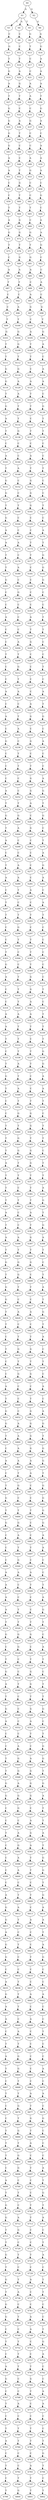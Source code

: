 strict digraph  {
	S0 -> S1 [ label = A ];
	S0 -> S2 [ label = G ];
	S1 -> S3 [ label = C ];
	S1 -> S4 [ label = A ];
	S1 -> S5 [ label = T ];
	S2 -> S6 [ label = G ];
	S3 -> S7 [ label = C ];
	S4 -> S8 [ label = C ];
	S5 -> S9 [ label = G ];
	S6 -> S10 [ label = A ];
	S7 -> S11 [ label = G ];
	S8 -> S12 [ label = C ];
	S9 -> S13 [ label = T ];
	S10 -> S14 [ label = G ];
	S11 -> S15 [ label = T ];
	S12 -> S16 [ label = T ];
	S13 -> S17 [ label = C ];
	S14 -> S18 [ label = A ];
	S15 -> S19 [ label = G ];
	S16 -> S20 [ label = A ];
	S17 -> S21 [ label = C ];
	S18 -> S22 [ label = A ];
	S19 -> S23 [ label = A ];
	S20 -> S24 [ label = G ];
	S21 -> S25 [ label = A ];
	S22 -> S26 [ label = A ];
	S23 -> S27 [ label = T ];
	S24 -> S28 [ label = T ];
	S25 -> S29 [ label = A ];
	S26 -> S30 [ label = T ];
	S27 -> S31 [ label = G ];
	S28 -> S32 [ label = C ];
	S29 -> S33 [ label = C ];
	S30 -> S34 [ label = G ];
	S31 -> S35 [ label = G ];
	S32 -> S36 [ label = A ];
	S33 -> S37 [ label = G ];
	S34 -> S38 [ label = A ];
	S35 -> S39 [ label = G ];
	S36 -> S40 [ label = T ];
	S37 -> S41 [ label = C ];
	S38 -> S42 [ label = C ];
	S39 -> S43 [ label = G ];
	S40 -> S44 [ label = C ];
	S41 -> S45 [ label = C ];
	S42 -> S46 [ label = A ];
	S43 -> S47 [ label = A ];
	S44 -> S48 [ label = C ];
	S45 -> S49 [ label = A ];
	S46 -> S50 [ label = A ];
	S47 -> S51 [ label = A ];
	S48 -> S52 [ label = T ];
	S49 -> S53 [ label = G ];
	S50 -> S54 [ label = A ];
	S51 -> S55 [ label = C ];
	S52 -> S56 [ label = G ];
	S53 -> S57 [ label = C ];
	S54 -> S58 [ label = C ];
	S55 -> S59 [ label = C ];
	S56 -> S60 [ label = T ];
	S57 -> S61 [ label = C ];
	S58 -> S62 [ label = G ];
	S59 -> S63 [ label = T ];
	S60 -> S64 [ label = T ];
	S61 -> S65 [ label = T ];
	S62 -> S66 [ label = C ];
	S63 -> S67 [ label = A ];
	S64 -> S68 [ label = G ];
	S65 -> S69 [ label = C ];
	S66 -> S70 [ label = A ];
	S67 -> S71 [ label = G ];
	S68 -> S72 [ label = G ];
	S69 -> S73 [ label = G ];
	S70 -> S74 [ label = A ];
	S71 -> S75 [ label = T ];
	S72 -> S76 [ label = T ];
	S73 -> S77 [ label = T ];
	S74 -> S78 [ label = G ];
	S75 -> S79 [ label = C ];
	S76 -> S80 [ label = G ];
	S77 -> S81 [ label = G ];
	S78 -> S82 [ label = C ];
	S79 -> S83 [ label = A ];
	S80 -> S84 [ label = A ];
	S81 -> S85 [ label = A ];
	S82 -> S86 [ label = C ];
	S83 -> S87 [ label = T ];
	S84 -> S88 [ label = T ];
	S85 -> S89 [ label = C ];
	S86 -> S90 [ label = A ];
	S87 -> S91 [ label = C ];
	S88 -> S92 [ label = C ];
	S89 -> S93 [ label = A ];
	S90 -> S94 [ label = C ];
	S91 -> S95 [ label = C ];
	S92 -> S96 [ label = A ];
	S93 -> S97 [ label = G ];
	S94 -> S98 [ label = G ];
	S95 -> S99 [ label = T ];
	S96 -> S100 [ label = T ];
	S97 -> S101 [ label = C ];
	S98 -> S102 [ label = T ];
	S99 -> S103 [ label = G ];
	S100 -> S104 [ label = G ];
	S101 -> S105 [ label = A ];
	S102 -> S106 [ label = G ];
	S103 -> S107 [ label = T ];
	S104 -> S108 [ label = G ];
	S105 -> S109 [ label = T ];
	S106 -> S110 [ label = A ];
	S107 -> S111 [ label = T ];
	S108 -> S112 [ label = T ];
	S109 -> S113 [ label = T ];
	S110 -> S114 [ label = C ];
	S111 -> S115 [ label = G ];
	S112 -> S116 [ label = G ];
	S113 -> S117 [ label = C ];
	S114 -> S118 [ label = A ];
	S115 -> S119 [ label = G ];
	S116 -> S120 [ label = A ];
	S117 -> S121 [ label = A ];
	S118 -> S122 [ label = A ];
	S119 -> S123 [ label = T ];
	S120 -> S124 [ label = A ];
	S121 -> S125 [ label = T ];
	S122 -> S126 [ label = C ];
	S123 -> S127 [ label = G ];
	S124 -> S128 [ label = T ];
	S125 -> S129 [ label = T ];
	S126 -> S130 [ label = G ];
	S127 -> S131 [ label = A ];
	S128 -> S132 [ label = T ];
	S129 -> S133 [ label = C ];
	S130 -> S134 [ label = T ];
	S131 -> S135 [ label = T ];
	S132 -> S136 [ label = G ];
	S133 -> S137 [ label = T ];
	S134 -> S138 [ label = T ];
	S135 -> S139 [ label = C ];
	S136 -> S140 [ label = C ];
	S137 -> S141 [ label = C ];
	S138 -> S142 [ label = C ];
	S139 -> S143 [ label = A ];
	S140 -> S144 [ label = C ];
	S141 -> S145 [ label = A ];
	S142 -> S146 [ label = C ];
	S143 -> S147 [ label = T ];
	S144 -> S148 [ label = A ];
	S145 -> S149 [ label = T ];
	S146 -> S150 [ label = T ];
	S147 -> S151 [ label = G ];
	S148 -> S152 [ label = C ];
	S149 -> S153 [ label = G ];
	S150 -> S154 [ label = C ];
	S151 -> S155 [ label = G ];
	S152 -> S156 [ label = C ];
	S153 -> S157 [ label = G ];
	S154 -> S158 [ label = C ];
	S155 -> S159 [ label = T ];
	S156 -> S160 [ label = T ];
	S157 -> S161 [ label = G ];
	S158 -> S162 [ label = T ];
	S159 -> S163 [ label = G ];
	S160 -> S164 [ label = C ];
	S161 -> S165 [ label = C ];
	S162 -> S166 [ label = C ];
	S163 -> S167 [ label = A ];
	S164 -> S168 [ label = C ];
	S165 -> S169 [ label = C ];
	S166 -> S170 [ label = A ];
	S167 -> S171 [ label = A ];
	S168 -> S172 [ label = A ];
	S169 -> S173 [ label = T ];
	S170 -> S174 [ label = T ];
	S171 -> S175 [ label = T ];
	S172 -> S176 [ label = C ];
	S173 -> S177 [ label = T ];
	S174 -> S178 [ label = G ];
	S175 -> S179 [ label = T ];
	S176 -> S180 [ label = A ];
	S177 -> S181 [ label = C ];
	S178 -> S182 [ label = G ];
	S179 -> S183 [ label = G ];
	S180 -> S184 [ label = C ];
	S181 -> S185 [ label = C ];
	S182 -> S186 [ label = G ];
	S183 -> S187 [ label = C ];
	S184 -> S188 [ label = G ];
	S185 -> S189 [ label = C ];
	S186 -> S190 [ label = C ];
	S187 -> S191 [ label = C ];
	S188 -> S192 [ label = C ];
	S189 -> S193 [ label = C ];
	S190 -> S194 [ label = C ];
	S191 -> S195 [ label = A ];
	S192 -> S196 [ label = C ];
	S193 -> S197 [ label = A ];
	S194 -> S198 [ label = T ];
	S195 -> S199 [ label = C ];
	S196 -> S200 [ label = C ];
	S197 -> S201 [ label = T ];
	S198 -> S202 [ label = T ];
	S199 -> S203 [ label = C ];
	S200 -> S204 [ label = A ];
	S201 -> S205 [ label = G ];
	S202 -> S206 [ label = C ];
	S203 -> S207 [ label = T ];
	S204 -> S208 [ label = T ];
	S205 -> S209 [ label = C ];
	S206 -> S210 [ label = C ];
	S207 -> S211 [ label = C ];
	S208 -> S212 [ label = G ];
	S209 -> S213 [ label = C ];
	S210 -> S214 [ label = T ];
	S211 -> S215 [ label = C ];
	S212 -> S216 [ label = T ];
	S213 -> S217 [ label = C ];
	S214 -> S218 [ label = C ];
	S215 -> S219 [ label = A ];
	S216 -> S220 [ label = A ];
	S217 -> S221 [ label = C ];
	S218 -> S222 [ label = A ];
	S219 -> S223 [ label = C ];
	S220 -> S224 [ label = C ];
	S221 -> S225 [ label = A ];
	S222 -> S226 [ label = T ];
	S223 -> S227 [ label = A ];
	S224 -> S228 [ label = T ];
	S225 -> S229 [ label = G ];
	S226 -> S230 [ label = G ];
	S227 -> S231 [ label = C ];
	S228 -> S232 [ label = A ];
	S229 -> S233 [ label = C ];
	S230 -> S234 [ label = C ];
	S231 -> S235 [ label = G ];
	S232 -> S236 [ label = C ];
	S233 -> S237 [ label = G ];
	S234 -> S238 [ label = A ];
	S235 -> S239 [ label = C ];
	S236 -> S240 [ label = T ];
	S237 -> S241 [ label = C ];
	S238 -> S242 [ label = C ];
	S239 -> S243 [ label = C ];
	S240 -> S244 [ label = T ];
	S241 -> S245 [ label = T ];
	S242 -> S246 [ label = C ];
	S243 -> S247 [ label = C ];
	S244 -> S248 [ label = C ];
	S245 -> S249 [ label = G ];
	S246 -> S250 [ label = A ];
	S247 -> S251 [ label = A ];
	S248 -> S252 [ label = C ];
	S249 -> S253 [ label = G ];
	S250 -> S254 [ label = G ];
	S251 -> S255 [ label = T ];
	S252 -> S256 [ label = T ];
	S253 -> S257 [ label = A ];
	S254 -> S258 [ label = T ];
	S255 -> S259 [ label = G ];
	S256 -> S260 [ label = G ];
	S257 -> S261 [ label = C ];
	S258 -> S262 [ label = G ];
	S259 -> S263 [ label = T ];
	S260 -> S264 [ label = A ];
	S261 -> S265 [ label = G ];
	S262 -> S266 [ label = C ];
	S263 -> S267 [ label = A ];
	S264 -> S268 [ label = C ];
	S265 -> S269 [ label = C ];
	S266 -> S270 [ label = T ];
	S267 -> S271 [ label = C ];
	S268 -> S272 [ label = C ];
	S269 -> S273 [ label = C ];
	S270 -> S274 [ label = A ];
	S271 -> S275 [ label = T ];
	S272 -> S276 [ label = A ];
	S273 -> S277 [ label = C ];
	S274 -> S278 [ label = G ];
	S275 -> S279 [ label = A ];
	S276 -> S280 [ label = A ];
	S277 -> S281 [ label = C ];
	S278 -> S282 [ label = A ];
	S279 -> S283 [ label = C ];
	S280 -> S284 [ label = T ];
	S281 -> S285 [ label = A ];
	S282 -> S286 [ label = C ];
	S283 -> S287 [ label = T ];
	S284 -> S288 [ label = C ];
	S285 -> S289 [ label = C ];
	S286 -> S290 [ label = A ];
	S287 -> S291 [ label = T ];
	S288 -> S292 [ label = T ];
	S289 -> S293 [ label = T ];
	S290 -> S294 [ label = T ];
	S291 -> S295 [ label = C ];
	S292 -> S296 [ label = G ];
	S293 -> S297 [ label = C ];
	S294 -> S298 [ label = C ];
	S295 -> S299 [ label = C ];
	S296 -> S300 [ label = T ];
	S297 -> S301 [ label = T ];
	S298 -> S302 [ label = C ];
	S299 -> S303 [ label = T ];
	S300 -> S304 [ label = C ];
	S301 -> S305 [ label = T ];
	S302 -> S306 [ label = C ];
	S303 -> S307 [ label = G ];
	S304 -> S308 [ label = C ];
	S305 -> S309 [ label = T ];
	S306 -> S310 [ label = C ];
	S307 -> S311 [ label = A ];
	S308 -> S312 [ label = T ];
	S309 -> S313 [ label = G ];
	S310 -> S314 [ label = C ];
	S311 -> S315 [ label = C ];
	S312 -> S316 [ label = T ];
	S313 -> S317 [ label = G ];
	S314 -> S318 [ label = T ];
	S315 -> S319 [ label = C ];
	S316 -> S320 [ label = T ];
	S317 -> S321 [ label = A ];
	S318 -> S322 [ label = C ];
	S319 -> S323 [ label = A ];
	S320 -> S324 [ label = A ];
	S321 -> S325 [ label = A ];
	S322 -> S326 [ label = T ];
	S323 -> S327 [ label = A ];
	S324 -> S328 [ label = T ];
	S325 -> S329 [ label = T ];
	S326 -> S330 [ label = T ];
	S327 -> S331 [ label = T ];
	S328 -> S332 [ label = T ];
	S329 -> S333 [ label = C ];
	S330 -> S334 [ label = T ];
	S331 -> S335 [ label = C ];
	S332 -> S336 [ label = T ];
	S333 -> S337 [ label = T ];
	S334 -> S338 [ label = G ];
	S335 -> S339 [ label = T ];
	S336 -> S340 [ label = A ];
	S337 -> S341 [ label = T ];
	S338 -> S342 [ label = G ];
	S339 -> S343 [ label = G ];
	S340 -> S344 [ label = T ];
	S341 -> S345 [ label = C ];
	S342 -> S346 [ label = A ];
	S343 -> S347 [ label = T ];
	S344 -> S348 [ label = A ];
	S345 -> S349 [ label = C ];
	S346 -> S350 [ label = A ];
	S347 -> S351 [ label = C ];
	S348 -> S352 [ label = T ];
	S349 -> S353 [ label = T ];
	S350 -> S354 [ label = T ];
	S351 -> S355 [ label = C ];
	S352 -> S356 [ label = G ];
	S353 -> S357 [ label = G ];
	S354 -> S358 [ label = C ];
	S355 -> S359 [ label = T ];
	S356 -> S360 [ label = T ];
	S357 -> S361 [ label = G ];
	S358 -> S362 [ label = T ];
	S359 -> S363 [ label = T ];
	S360 -> S364 [ label = G ];
	S361 -> S365 [ label = T ];
	S362 -> S366 [ label = T ];
	S363 -> S367 [ label = T ];
	S364 -> S368 [ label = G ];
	S365 -> S369 [ label = G ];
	S366 -> S370 [ label = C ];
	S367 -> S371 [ label = A ];
	S368 -> S372 [ label = T ];
	S369 -> S373 [ label = G ];
	S370 -> S374 [ label = T ];
	S371 -> S375 [ label = T ];
	S372 -> S376 [ label = T ];
	S373 -> S377 [ label = T ];
	S374 -> S378 [ label = T ];
	S375 -> S379 [ label = T ];
	S376 -> S380 [ label = C ];
	S377 -> S381 [ label = T ];
	S378 -> S382 [ label = A ];
	S379 -> S383 [ label = T ];
	S380 -> S384 [ label = T ];
	S381 -> S385 [ label = T ];
	S382 -> S386 [ label = G ];
	S383 -> S387 [ label = A ];
	S384 -> S388 [ label = C ];
	S385 -> S389 [ label = A ];
	S386 -> S390 [ label = T ];
	S387 -> S391 [ label = T ];
	S388 -> S392 [ label = C ];
	S389 -> S393 [ label = T ];
	S390 -> S394 [ label = G ];
	S391 -> S395 [ label = A ];
	S392 -> S396 [ label = A ];
	S393 -> S397 [ label = G ];
	S394 -> S398 [ label = A ];
	S395 -> S399 [ label = T ];
	S396 -> S400 [ label = T ];
	S397 -> S401 [ label = T ];
	S398 -> S402 [ label = T ];
	S399 -> S403 [ label = G ];
	S400 -> S404 [ label = G ];
	S401 -> S405 [ label = G ];
	S402 -> S406 [ label = C ];
	S403 -> S407 [ label = T ];
	S404 -> S408 [ label = G ];
	S405 -> S409 [ label = C ];
	S406 -> S410 [ label = T ];
	S407 -> S411 [ label = G ];
	S408 -> S412 [ label = T ];
	S409 -> S413 [ label = T ];
	S410 -> S414 [ label = A ];
	S411 -> S415 [ label = G ];
	S412 -> S416 [ label = C ];
	S413 -> S417 [ label = C ];
	S414 -> S418 [ label = T ];
	S415 -> S419 [ label = T ];
	S416 -> S420 [ label = A ];
	S417 -> S421 [ label = A ];
	S418 -> S422 [ label = G ];
	S419 -> S423 [ label = T ];
	S420 -> S424 [ label = C ];
	S421 -> S425 [ label = C ];
	S422 -> S426 [ label = T ];
	S423 -> S427 [ label = C ];
	S424 -> S428 [ label = T ];
	S425 -> S429 [ label = T ];
	S426 -> S430 [ label = A ];
	S427 -> S431 [ label = T ];
	S428 -> S432 [ label = G ];
	S429 -> S433 [ label = G ];
	S430 -> S434 [ label = C ];
	S431 -> S435 [ label = C ];
	S432 -> S436 [ label = T ];
	S433 -> S437 [ label = T ];
	S434 -> S438 [ label = T ];
	S435 -> S439 [ label = C ];
	S436 -> S440 [ label = G ];
	S437 -> S441 [ label = G ];
	S438 -> S442 [ label = C ];
	S439 -> S443 [ label = A ];
	S440 -> S444 [ label = C ];
	S441 -> S445 [ label = C ];
	S442 -> S446 [ label = A ];
	S443 -> S447 [ label = T ];
	S444 -> S448 [ label = C ];
	S445 -> S449 [ label = T ];
	S446 -> S450 [ label = C ];
	S447 -> S451 [ label = G ];
	S448 -> S452 [ label = C ];
	S449 -> S453 [ label = G ];
	S450 -> S454 [ label = A ];
	S451 -> S455 [ label = G ];
	S452 -> S456 [ label = A ];
	S453 -> S457 [ label = G ];
	S454 -> S458 [ label = G ];
	S455 -> S459 [ label = T ];
	S456 -> S460 [ label = A ];
	S457 -> S461 [ label = G ];
	S458 -> S462 [ label = T ];
	S459 -> S463 [ label = C ];
	S460 -> S464 [ label = A ];
	S461 -> S465 [ label = G ];
	S462 -> S466 [ label = G ];
	S463 -> S467 [ label = A ];
	S464 -> S468 [ label = A ];
	S465 -> S469 [ label = A ];
	S466 -> S470 [ label = G ];
	S467 -> S471 [ label = C ];
	S468 -> S472 [ label = T ];
	S469 -> S473 [ label = A ];
	S470 -> S474 [ label = T ];
	S471 -> S475 [ label = T ];
	S472 -> S476 [ label = G ];
	S473 -> S477 [ label = C ];
	S474 -> S478 [ label = G ];
	S475 -> S479 [ label = G ];
	S476 -> S480 [ label = C ];
	S477 -> S481 [ label = C ];
	S478 -> S482 [ label = G ];
	S479 -> S483 [ label = T ];
	S480 -> S484 [ label = T ];
	S481 -> S485 [ label = T ];
	S482 -> S486 [ label = G ];
	S483 -> S487 [ label = G ];
	S484 -> S488 [ label = G ];
	S485 -> S489 [ label = C ];
	S486 -> S490 [ label = G ];
	S487 -> S491 [ label = C ];
	S488 -> S492 [ label = A ];
	S489 -> S493 [ label = C ];
	S490 -> S494 [ label = A ];
	S491 -> S495 [ label = C ];
	S492 -> S496 [ label = T ];
	S493 -> S497 [ label = T ];
	S494 -> S498 [ label = A ];
	S495 -> S499 [ label = C ];
	S496 -> S500 [ label = G ];
	S497 -> S501 [ label = C ];
	S498 -> S502 [ label = C ];
	S499 -> S503 [ label = A ];
	S500 -> S504 [ label = A ];
	S501 -> S505 [ label = A ];
	S502 -> S506 [ label = C ];
	S503 -> S507 [ label = A ];
	S504 -> S508 [ label = C ];
	S505 -> S509 [ label = T ];
	S506 -> S510 [ label = T ];
	S507 -> S511 [ label = A ];
	S508 -> S512 [ label = C ];
	S509 -> S513 [ label = C ];
	S510 -> S514 [ label = A ];
	S511 -> S515 [ label = A ];
	S512 -> S516 [ label = T ];
	S513 -> S517 [ label = C ];
	S514 -> S518 [ label = G ];
	S515 -> S519 [ label = T ];
	S516 -> S520 [ label = T ];
	S517 -> S521 [ label = T ];
	S518 -> S522 [ label = T ];
	S519 -> S523 [ label = G ];
	S520 -> S524 [ label = G ];
	S521 -> S525 [ label = G ];
	S522 -> S526 [ label = C ];
	S523 -> S527 [ label = C ];
	S524 -> S528 [ label = G ];
	S525 -> S529 [ label = C ];
	S526 -> S530 [ label = A ];
	S527 -> S531 [ label = T ];
	S528 -> S532 [ label = C ];
	S529 -> S533 [ label = T ];
	S530 -> S534 [ label = T ];
	S531 -> S535 [ label = G ];
	S532 -> S536 [ label = C ];
	S533 -> S537 [ label = G ];
	S534 -> S538 [ label = C ];
	S535 -> S539 [ label = A ];
	S536 -> S540 [ label = T ];
	S537 -> S541 [ label = G ];
	S538 -> S542 [ label = T ];
	S539 -> S543 [ label = T ];
	S540 -> S544 [ label = C ];
	S541 -> S545 [ label = T ];
	S542 -> S546 [ label = T ];
	S543 -> S547 [ label = G ];
	S544 -> S548 [ label = C ];
	S545 -> S549 [ label = G ];
	S546 -> S550 [ label = G ];
	S547 -> S551 [ label = A ];
	S548 -> S552 [ label = C ];
	S549 -> S553 [ label = A ];
	S550 -> S554 [ label = C ];
	S551 -> S555 [ label = C ];
	S552 -> S556 [ label = C ];
	S553 -> S557 [ label = T ];
	S554 -> S558 [ label = T ];
	S555 -> S559 [ label = C ];
	S556 -> S560 [ label = A ];
	S557 -> S561 [ label = C ];
	S558 -> S562 [ label = G ];
	S559 -> S563 [ label = T ];
	S560 -> S564 [ label = G ];
	S561 -> S565 [ label = A ];
	S562 -> S566 [ label = G ];
	S563 -> S567 [ label = T ];
	S564 -> S568 [ label = G ];
	S565 -> S569 [ label = G ];
	S566 -> S570 [ label = T ];
	S567 -> S571 [ label = G ];
	S568 -> S572 [ label = A ];
	S569 -> S573 [ label = G ];
	S570 -> S574 [ label = G ];
	S571 -> S575 [ label = G ];
	S572 -> S576 [ label = G ];
	S573 -> S577 [ label = G ];
	S574 -> S578 [ label = A ];
	S575 -> S579 [ label = C ];
	S576 -> S580 [ label = G ];
	S577 -> S581 [ label = C ];
	S578 -> S582 [ label = T ];
	S579 -> S583 [ label = C ];
	S580 -> S584 [ label = C ];
	S581 -> S585 [ label = A ];
	S582 -> S586 [ label = T ];
	S583 -> S587 [ label = T ];
	S584 -> S588 [ label = A ];
	S585 -> S589 [ label = G ];
	S586 -> S590 [ label = A ];
	S587 -> S591 [ label = C ];
	S588 -> S592 [ label = G ];
	S589 -> S593 [ label = A ];
	S590 -> S594 [ label = T ];
	S591 -> S595 [ label = C ];
	S592 -> S596 [ label = A ];
	S593 -> S597 [ label = T ];
	S594 -> S598 [ label = G ];
	S595 -> S599 [ label = C ];
	S596 -> S600 [ label = A ];
	S597 -> S601 [ label = T ];
	S598 -> S602 [ label = G ];
	S599 -> S603 [ label = C ];
	S600 -> S604 [ label = C ];
	S601 -> S605 [ label = C ];
	S602 -> S606 [ label = T ];
	S603 -> S607 [ label = A ];
	S604 -> S608 [ label = T ];
	S605 -> S609 [ label = T ];
	S606 -> S610 [ label = G ];
	S607 -> S611 [ label = G ];
	S608 -> S612 [ label = A ];
	S609 -> S613 [ label = C ];
	S610 -> S614 [ label = A ];
	S611 -> S615 [ label = G ];
	S612 -> S616 [ label = T ];
	S613 -> S617 [ label = A ];
	S614 -> S618 [ label = A ];
	S615 -> S619 [ label = A ];
	S616 -> S620 [ label = C ];
	S617 -> S621 [ label = C ];
	S618 -> S622 [ label = T ];
	S619 -> S623 [ label = G ];
	S620 -> S624 [ label = T ];
	S621 -> S625 [ label = C ];
	S622 -> S626 [ label = A ];
	S623 -> S627 [ label = G ];
	S624 -> S628 [ label = C ];
	S625 -> S629 [ label = T ];
	S626 -> S630 [ label = G ];
	S627 -> S631 [ label = C ];
	S628 -> S632 [ label = C ];
	S629 -> S633 [ label = C ];
	S630 -> S634 [ label = C ];
	S631 -> S635 [ label = A ];
	S632 -> S636 [ label = T ];
	S633 -> S637 [ label = C ];
	S634 -> S638 [ label = C ];
	S635 -> S639 [ label = G ];
	S636 -> S640 [ label = T ];
	S637 -> S641 [ label = A ];
	S638 -> S642 [ label = A ];
	S639 -> S643 [ label = A ];
	S640 -> S644 [ label = T ];
	S641 -> S645 [ label = C ];
	S642 -> S646 [ label = C ];
	S643 -> S647 [ label = A ];
	S644 -> S648 [ label = C ];
	S645 -> S649 [ label = A ];
	S646 -> S650 [ label = C ];
	S647 -> S651 [ label = C ];
	S648 -> S652 [ label = A ];
	S649 -> S653 [ label = C ];
	S650 -> S654 [ label = T ];
	S651 -> S655 [ label = T ];
	S652 -> S656 [ label = T ];
	S653 -> S657 [ label = C ];
	S654 -> S658 [ label = C ];
	S655 -> S659 [ label = A ];
	S656 -> S660 [ label = G ];
	S657 -> S661 [ label = C ];
	S658 -> S662 [ label = C ];
	S659 -> S663 [ label = T ];
	S660 -> S664 [ label = G ];
	S661 -> S665 [ label = C ];
	S662 -> S666 [ label = A ];
	S663 -> S667 [ label = C ];
	S664 -> S668 [ label = T ];
	S665 -> S669 [ label = C ];
	S666 -> S670 [ label = C ];
	S667 -> S671 [ label = T ];
	S668 -> S672 [ label = T ];
	S669 -> S673 [ label = A ];
	S670 -> S674 [ label = A ];
	S671 -> S675 [ label = C ];
	S672 -> S676 [ label = G ];
	S673 -> S677 [ label = T ];
	S674 -> S678 [ label = C ];
	S675 -> S679 [ label = C ];
	S676 -> S680 [ label = T ];
	S677 -> S681 [ label = G ];
	S678 -> S682 [ label = G ];
	S679 -> S683 [ label = T ];
	S680 -> S684 [ label = G ];
	S681 -> S685 [ label = T ];
	S682 -> S686 [ label = C ];
	S683 -> S687 [ label = T ];
	S684 -> S688 [ label = T ];
	S685 -> S689 [ label = A ];
	S686 -> S690 [ label = C ];
	S687 -> S691 [ label = T ];
	S688 -> S692 [ label = G ];
	S689 -> S693 [ label = C ];
	S690 -> S694 [ label = C ];
	S691 -> S695 [ label = C ];
	S692 -> S696 [ label = G ];
	S693 -> S697 [ label = T ];
	S694 -> S698 [ label = A ];
	S695 -> S699 [ label = A ];
	S696 -> S700 [ label = C ];
	S697 -> S701 [ label = C ];
	S698 -> S702 [ label = T ];
	S699 -> S703 [ label = T ];
	S700 -> S704 [ label = T ];
	S701 -> S705 [ label = C ];
	S702 -> S706 [ label = G ];
	S703 -> S707 [ label = G ];
	S704 -> S708 [ label = C ];
	S705 -> S709 [ label = T ];
	S706 -> S710 [ label = T ];
	S707 -> S711 [ label = G ];
	S708 -> S712 [ label = A ];
	S709 -> S713 [ label = T ];
	S710 -> S714 [ label = A ];
	S711 -> S715 [ label = T ];
	S712 -> S716 [ label = G ];
	S713 -> S717 [ label = C ];
	S714 -> S718 [ label = C ];
	S715 -> S719 [ label = T ];
	S716 -> S720 [ label = C ];
	S717 -> S721 [ label = C ];
	S718 -> S722 [ label = T ];
	S719 -> S723 [ label = G ];
	S720 -> S724 [ label = T ];
	S721 -> S725 [ label = T ];
	S722 -> S726 [ label = A ];
	S723 -> S727 [ label = T ];
	S724 -> S728 [ label = C ];
	S725 -> S729 [ label = C ];
	S726 -> S730 [ label = C ];
	S727 -> S731 [ label = G ];
	S728 -> S732 [ label = T ];
	S729 -> S733 [ label = A ];
	S730 -> S734 [ label = T ];
	S731 -> S735 [ label = T ];
	S732 -> S736 [ label = A ];
	S733 -> S737 [ label = C ];
	S734 -> S738 [ label = T ];
	S735 -> S739 [ label = G ];
	S736 -> S740 [ label = C ];
	S737 -> S741 [ label = C ];
	S738 -> S742 [ label = C ];
	S739 -> S743 [ label = G ];
	S740 -> S744 [ label = T ];
	S741 -> S745 [ label = A ];
	S742 -> S746 [ label = C ];
	S743 -> S747 [ label = C ];
	S744 -> S748 [ label = C ];
	S745 -> S749 [ label = A ];
	S746 -> S750 [ label = T ];
	S747 -> S751 [ label = T ];
	S748 -> S752 [ label = T ];
	S749 -> S753 [ label = C ];
	S750 -> S754 [ label = G ];
	S751 -> S755 [ label = C ];
	S752 -> S756 [ label = T ];
	S753 -> S757 [ label = C ];
	S754 -> S758 [ label = A ];
	S755 -> S759 [ label = A ];
	S756 -> S760 [ label = T ];
	S757 -> S761 [ label = T ];
	S758 -> S762 [ label = C ];
	S759 -> S763 [ label = G ];
	S760 -> S764 [ label = C ];
	S761 -> S765 [ label = G ];
	S762 -> S766 [ label = C ];
	S763 -> S767 [ label = C ];
	S764 -> S768 [ label = C ];
	S765 -> S769 [ label = T ];
	S766 -> S770 [ label = A ];
	S767 -> S771 [ label = T ];
	S768 -> S772 [ label = A ];
	S769 -> S773 [ label = C ];
	S770 -> S774 [ label = A ];
	S771 -> S775 [ label = C ];
	S772 -> S776 [ label = C ];
	S773 -> S777 [ label = C ];
	S774 -> S778 [ label = C ];
	S775 -> S779 [ label = T ];
	S776 -> S780 [ label = T ];
	S777 -> S781 [ label = T ];
	S778 -> S782 [ label = C ];
	S779 -> S783 [ label = A ];
	S780 -> S784 [ label = T ];
	S781 -> S785 [ label = T ];
	S782 -> S786 [ label = T ];
	S783 -> S787 [ label = C ];
	S784 -> S788 [ label = C ];
	S785 -> S789 [ label = C ];
	S786 -> S790 [ label = G ];
	S787 -> S791 [ label = T ];
	S788 -> S792 [ label = C ];
	S789 -> S793 [ label = A ];
	S790 -> S794 [ label = T ];
	S791 -> S795 [ label = C ];
	S792 -> S796 [ label = T ];
	S793 -> S797 [ label = T ];
	S794 -> S798 [ label = C ];
	S795 -> S799 [ label = T ];
	S796 -> S800 [ label = G ];
	S797 -> S801 [ label = T ];
	S798 -> S802 [ label = T ];
}
